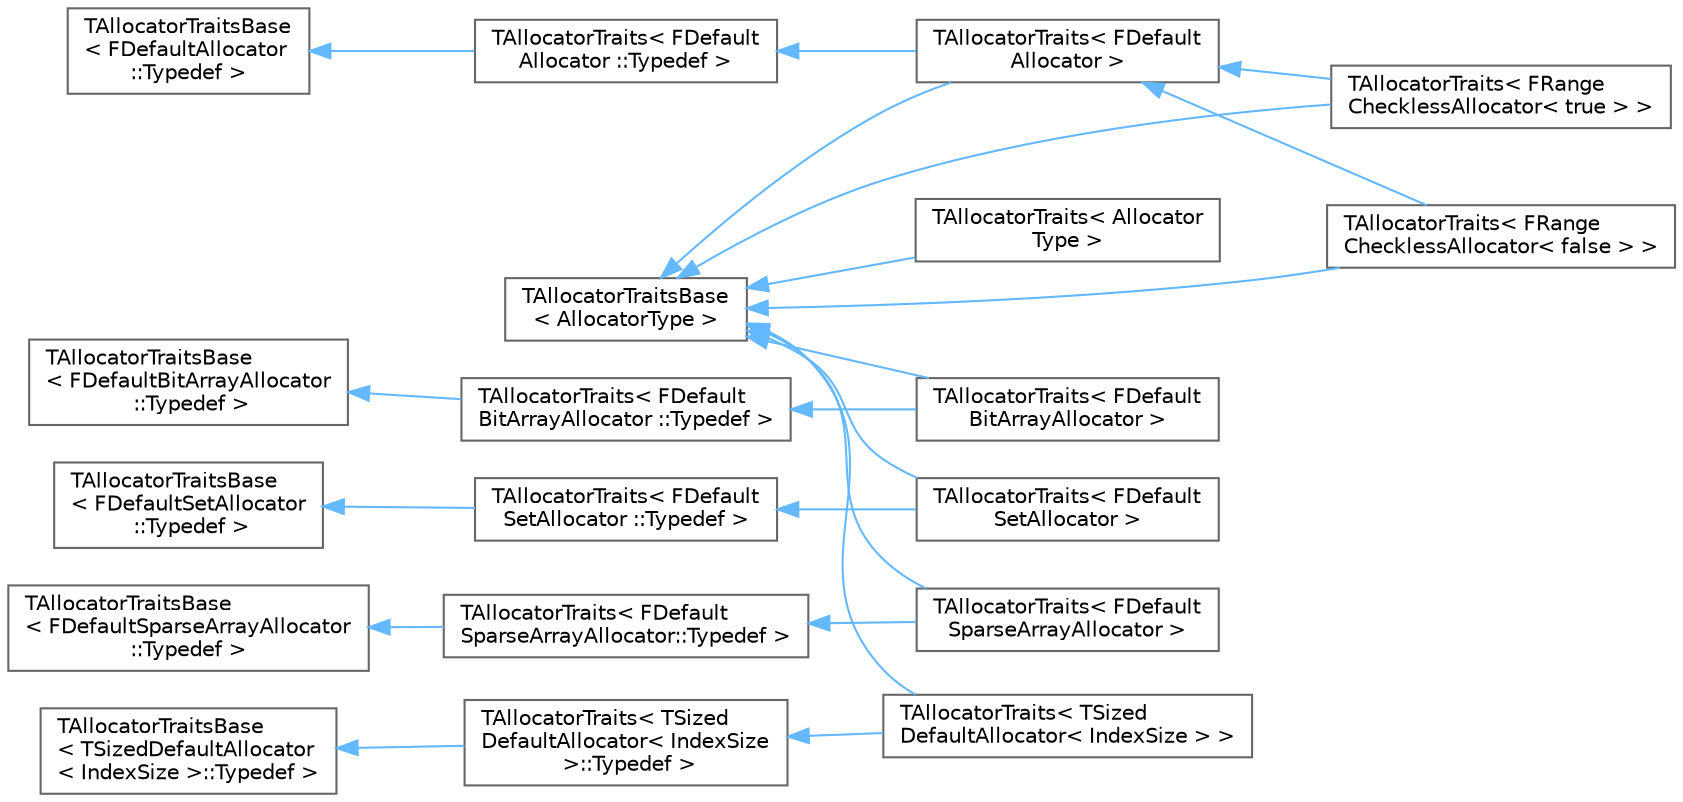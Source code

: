 digraph "Graphical Class Hierarchy"
{
 // INTERACTIVE_SVG=YES
 // LATEX_PDF_SIZE
  bgcolor="transparent";
  edge [fontname=Helvetica,fontsize=10,labelfontname=Helvetica,labelfontsize=10];
  node [fontname=Helvetica,fontsize=10,shape=box,height=0.2,width=0.4];
  rankdir="LR";
  Node0 [id="Node000000",label="TAllocatorTraitsBase\l\< AllocatorType \>",height=0.2,width=0.4,color="grey40", fillcolor="white", style="filled",URL="$db/d23/structTAllocatorTraitsBase.html",tooltip=" "];
  Node0 -> Node1 [id="edge6071_Node000000_Node000001",dir="back",color="steelblue1",style="solid",tooltip=" "];
  Node1 [id="Node000001",label="TAllocatorTraits\< FDefault\lAllocator \>",height=0.2,width=0.4,color="grey40", fillcolor="white", style="filled",URL="$d7/d84/structTAllocatorTraits_3_01FDefaultAllocator_01_4.html",tooltip=" "];
  Node1 -> Node2 [id="edge6072_Node000001_Node000002",dir="back",color="steelblue1",style="solid",tooltip=" "];
  Node2 [id="Node000002",label="TAllocatorTraits\< FRange\lChecklessAllocator\< false \> \>",height=0.2,width=0.4,color="grey40", fillcolor="white", style="filled",URL="$dc/d21/structTAllocatorTraits_3_01FRangeChecklessAllocator_3_01false_01_4_01_4.html",tooltip=" "];
  Node1 -> Node3 [id="edge6073_Node000001_Node000003",dir="back",color="steelblue1",style="solid",tooltip=" "];
  Node3 [id="Node000003",label="TAllocatorTraits\< FRange\lChecklessAllocator\< true \> \>",height=0.2,width=0.4,color="grey40", fillcolor="white", style="filled",URL="$d7/d2b/structTAllocatorTraits_3_01FRangeChecklessAllocator_3_01true_01_4_01_4.html",tooltip=" "];
  Node0 -> Node6 [id="edge6074_Node000000_Node000006",dir="back",color="steelblue1",style="solid",tooltip=" "];
  Node6 [id="Node000006",label="TAllocatorTraits\< FDefault\lBitArrayAllocator \>",height=0.2,width=0.4,color="grey40", fillcolor="white", style="filled",URL="$d4/d67/structTAllocatorTraits_3_01FDefaultBitArrayAllocator_01_4.html",tooltip=" "];
  Node0 -> Node9 [id="edge6075_Node000000_Node000009",dir="back",color="steelblue1",style="solid",tooltip=" "];
  Node9 [id="Node000009",label="TAllocatorTraits\< FDefault\lSetAllocator \>",height=0.2,width=0.4,color="grey40", fillcolor="white", style="filled",URL="$d9/def/structTAllocatorTraits_3_01FDefaultSetAllocator_01_4.html",tooltip=" "];
  Node0 -> Node12 [id="edge6076_Node000000_Node000012",dir="back",color="steelblue1",style="solid",tooltip=" "];
  Node12 [id="Node000012",label="TAllocatorTraits\< FDefault\lSparseArrayAllocator \>",height=0.2,width=0.4,color="grey40", fillcolor="white", style="filled",URL="$dc/d61/structTAllocatorTraits_3_01FDefaultSparseArrayAllocator_01_4.html",tooltip=" "];
  Node0 -> Node2 [id="edge6077_Node000000_Node000002",dir="back",color="steelblue1",style="solid",tooltip=" "];
  Node0 -> Node3 [id="edge6078_Node000000_Node000003",dir="back",color="steelblue1",style="solid",tooltip=" "];
  Node0 -> Node15 [id="edge6079_Node000000_Node000015",dir="back",color="steelblue1",style="solid",tooltip=" "];
  Node15 [id="Node000015",label="TAllocatorTraits\< TSized\lDefaultAllocator\< IndexSize \> \>",height=0.2,width=0.4,color="grey40", fillcolor="white", style="filled",URL="$d5/d6e/structTAllocatorTraits_3_01TSizedDefaultAllocator_3_01IndexSize_01_4_01_4.html",tooltip=" "];
  Node0 -> Node18 [id="edge6080_Node000000_Node000018",dir="back",color="steelblue1",style="solid",tooltip=" "];
  Node18 [id="Node000018",label="TAllocatorTraits\< Allocator\lType \>",height=0.2,width=0.4,color="grey40", fillcolor="white", style="filled",URL="$d5/dae/structTAllocatorTraits.html",tooltip=" "];
  Node5 [id="Node000005",label="TAllocatorTraitsBase\l\< FDefaultAllocator \l::Typedef \>",height=0.2,width=0.4,color="grey40", fillcolor="white", style="filled",URL="$db/d23/structTAllocatorTraitsBase.html",tooltip=" "];
  Node5 -> Node4 [id="edge6081_Node000005_Node000004",dir="back",color="steelblue1",style="solid",tooltip=" "];
  Node4 [id="Node000004",label="TAllocatorTraits\< FDefault\lAllocator ::Typedef \>",height=0.2,width=0.4,color="grey40", fillcolor="white", style="filled",URL="$d5/dae/structTAllocatorTraits.html",tooltip=" "];
  Node4 -> Node1 [id="edge6082_Node000004_Node000001",dir="back",color="steelblue1",style="solid",tooltip=" "];
  Node8 [id="Node000008",label="TAllocatorTraitsBase\l\< FDefaultBitArrayAllocator\l ::Typedef \>",height=0.2,width=0.4,color="grey40", fillcolor="white", style="filled",URL="$db/d23/structTAllocatorTraitsBase.html",tooltip=" "];
  Node8 -> Node7 [id="edge6083_Node000008_Node000007",dir="back",color="steelblue1",style="solid",tooltip=" "];
  Node7 [id="Node000007",label="TAllocatorTraits\< FDefault\lBitArrayAllocator ::Typedef \>",height=0.2,width=0.4,color="grey40", fillcolor="white", style="filled",URL="$d5/dae/structTAllocatorTraits.html",tooltip=" "];
  Node7 -> Node6 [id="edge6084_Node000007_Node000006",dir="back",color="steelblue1",style="solid",tooltip=" "];
  Node11 [id="Node000011",label="TAllocatorTraitsBase\l\< FDefaultSetAllocator\l ::Typedef \>",height=0.2,width=0.4,color="grey40", fillcolor="white", style="filled",URL="$db/d23/structTAllocatorTraitsBase.html",tooltip=" "];
  Node11 -> Node10 [id="edge6085_Node000011_Node000010",dir="back",color="steelblue1",style="solid",tooltip=" "];
  Node10 [id="Node000010",label="TAllocatorTraits\< FDefault\lSetAllocator ::Typedef \>",height=0.2,width=0.4,color="grey40", fillcolor="white", style="filled",URL="$d5/dae/structTAllocatorTraits.html",tooltip=" "];
  Node10 -> Node9 [id="edge6086_Node000010_Node000009",dir="back",color="steelblue1",style="solid",tooltip=" "];
  Node14 [id="Node000014",label="TAllocatorTraitsBase\l\< FDefaultSparseArrayAllocator\l::Typedef \>",height=0.2,width=0.4,color="grey40", fillcolor="white", style="filled",URL="$db/d23/structTAllocatorTraitsBase.html",tooltip=" "];
  Node14 -> Node13 [id="edge6087_Node000014_Node000013",dir="back",color="steelblue1",style="solid",tooltip=" "];
  Node13 [id="Node000013",label="TAllocatorTraits\< FDefault\lSparseArrayAllocator::Typedef \>",height=0.2,width=0.4,color="grey40", fillcolor="white", style="filled",URL="$d5/dae/structTAllocatorTraits.html",tooltip=" "];
  Node13 -> Node12 [id="edge6088_Node000013_Node000012",dir="back",color="steelblue1",style="solid",tooltip=" "];
  Node17 [id="Node000017",label="TAllocatorTraitsBase\l\< TSizedDefaultAllocator\l\< IndexSize \>::Typedef \>",height=0.2,width=0.4,color="grey40", fillcolor="white", style="filled",URL="$db/d23/structTAllocatorTraitsBase.html",tooltip=" "];
  Node17 -> Node16 [id="edge6089_Node000017_Node000016",dir="back",color="steelblue1",style="solid",tooltip=" "];
  Node16 [id="Node000016",label="TAllocatorTraits\< TSized\lDefaultAllocator\< IndexSize\l \>::Typedef \>",height=0.2,width=0.4,color="grey40", fillcolor="white", style="filled",URL="$d5/dae/structTAllocatorTraits.html",tooltip=" "];
  Node16 -> Node15 [id="edge6090_Node000016_Node000015",dir="back",color="steelblue1",style="solid",tooltip=" "];
}
